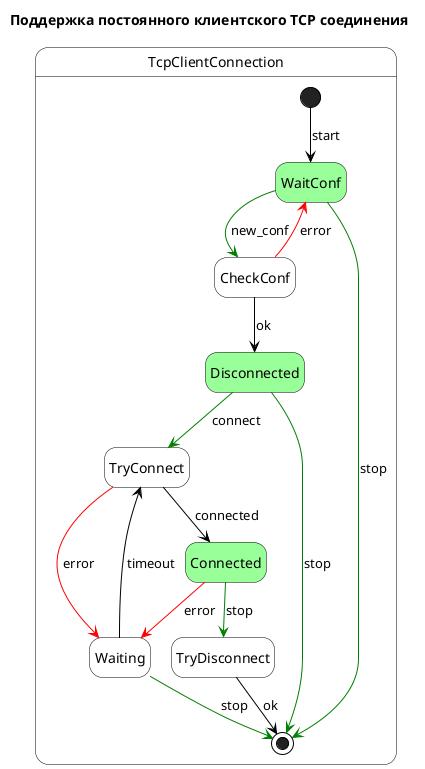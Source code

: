 @startuml
hide empty description
scale max 800 width

<style>
stateDiagram {
  LineColor black
}
</style>

skinparam state {
  BackgroundColor #white
  BackgroundColor<<LongTime>> #9F9
  BorderColor #black
}

Title Поддержка постоянного клиентского TCP соединения

state TcpClientConnection {

state WaitConf <<LongTime>>
state Disconnected <<LongTime>>
state Connected <<LongTime>>

[*] --> WaitConf : start

WaitConf -[#green]-> CheckConf : new_conf
WaitConf -[#green]-> [*] : stop

CheckConf -[#red]-> WaitConf : error
CheckConf --> Disconnected : ok

Disconnected -[#green]-> [*] : stop
Disconnected -[#green]-> TryConnect : connect

TryConnect --> Connected : connected
TryConnect -[#red]-> Waiting : error

Connected -[#green]-> TryDisconnect : stop
Connected -[#red]-> Waiting : error

TryDisconnect --> [*] : ok


Waiting --> TryConnect : timeout
Waiting -[#green]-> [*] : stop

}
@enduml
